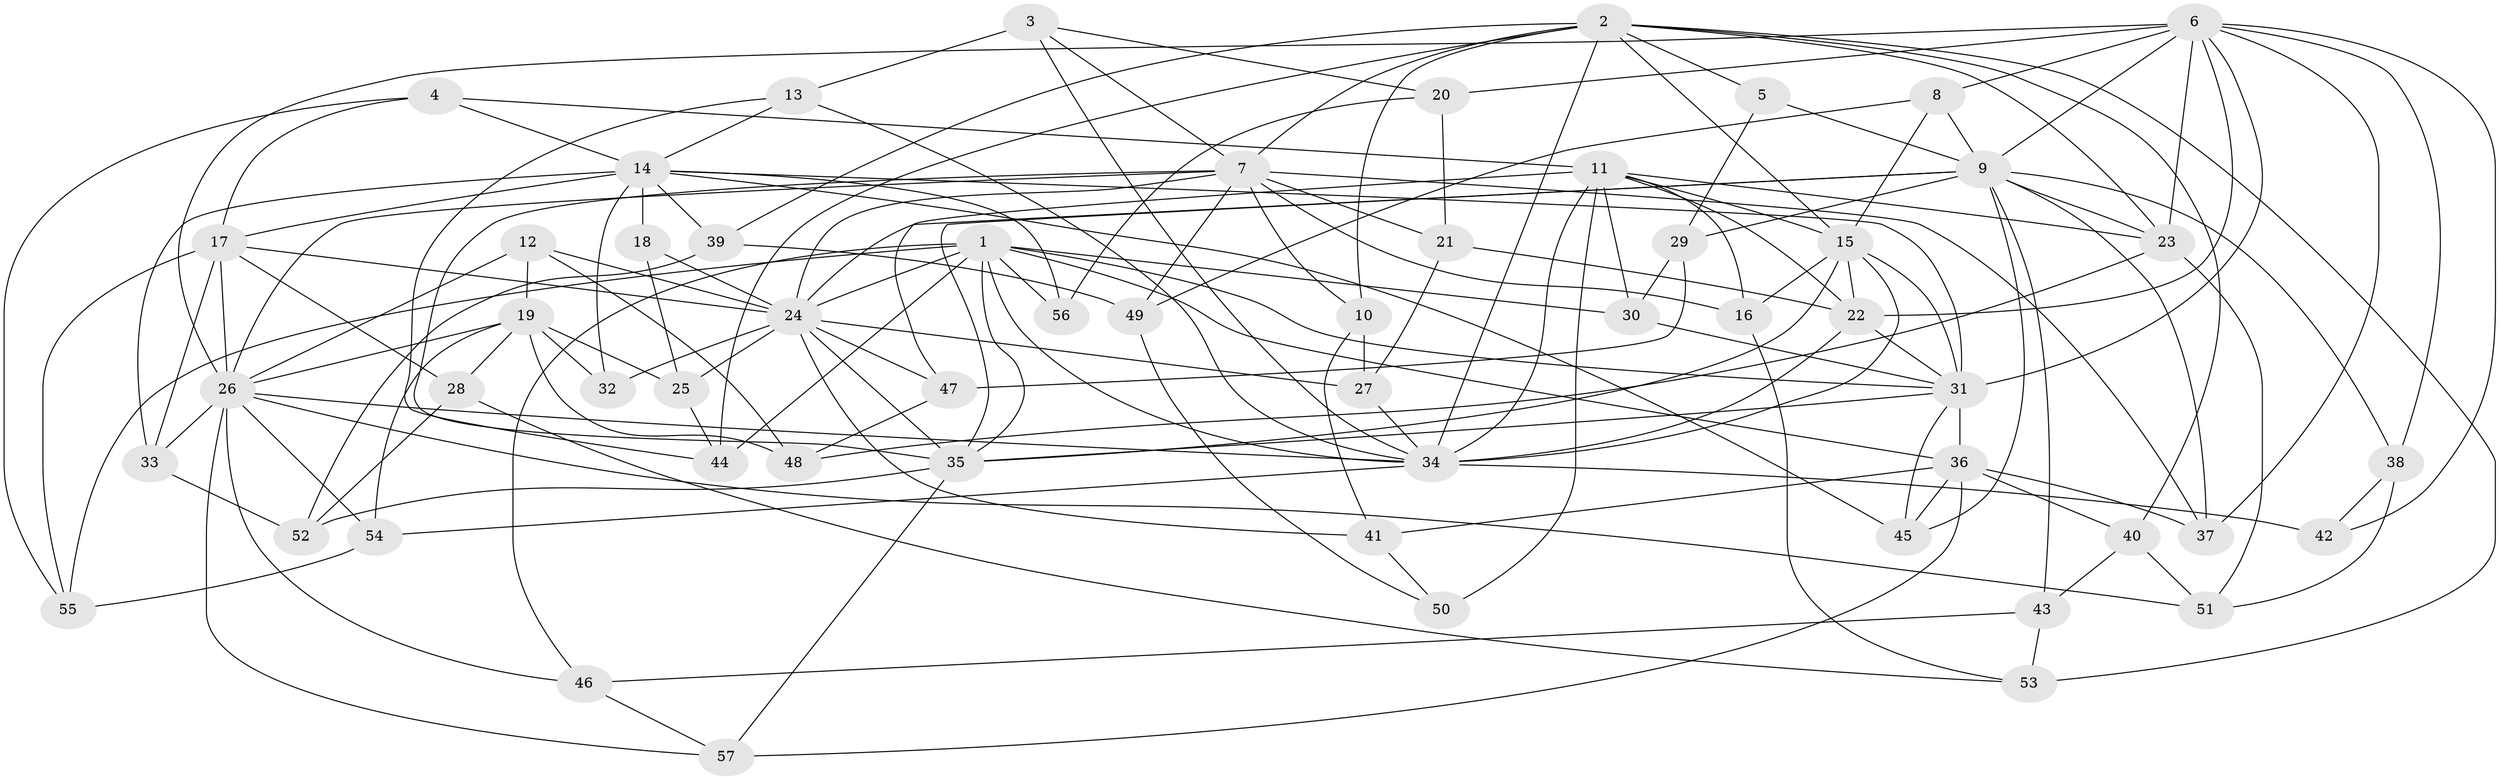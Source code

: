 // original degree distribution, {4: 1.0}
// Generated by graph-tools (version 1.1) at 2025/38/03/09/25 02:38:02]
// undirected, 57 vertices, 156 edges
graph export_dot {
graph [start="1"]
  node [color=gray90,style=filled];
  1;
  2;
  3;
  4;
  5;
  6;
  7;
  8;
  9;
  10;
  11;
  12;
  13;
  14;
  15;
  16;
  17;
  18;
  19;
  20;
  21;
  22;
  23;
  24;
  25;
  26;
  27;
  28;
  29;
  30;
  31;
  32;
  33;
  34;
  35;
  36;
  37;
  38;
  39;
  40;
  41;
  42;
  43;
  44;
  45;
  46;
  47;
  48;
  49;
  50;
  51;
  52;
  53;
  54;
  55;
  56;
  57;
  1 -- 24 [weight=1.0];
  1 -- 30 [weight=1.0];
  1 -- 31 [weight=1.0];
  1 -- 34 [weight=1.0];
  1 -- 35 [weight=1.0];
  1 -- 36 [weight=2.0];
  1 -- 44 [weight=1.0];
  1 -- 46 [weight=1.0];
  1 -- 55 [weight=1.0];
  1 -- 56 [weight=2.0];
  2 -- 5 [weight=2.0];
  2 -- 7 [weight=2.0];
  2 -- 10 [weight=1.0];
  2 -- 15 [weight=1.0];
  2 -- 23 [weight=1.0];
  2 -- 34 [weight=1.0];
  2 -- 39 [weight=1.0];
  2 -- 40 [weight=1.0];
  2 -- 44 [weight=1.0];
  2 -- 53 [weight=1.0];
  3 -- 7 [weight=1.0];
  3 -- 13 [weight=1.0];
  3 -- 20 [weight=1.0];
  3 -- 34 [weight=1.0];
  4 -- 11 [weight=1.0];
  4 -- 14 [weight=1.0];
  4 -- 17 [weight=1.0];
  4 -- 55 [weight=1.0];
  5 -- 9 [weight=1.0];
  5 -- 29 [weight=1.0];
  6 -- 8 [weight=1.0];
  6 -- 9 [weight=2.0];
  6 -- 20 [weight=1.0];
  6 -- 22 [weight=2.0];
  6 -- 23 [weight=1.0];
  6 -- 26 [weight=1.0];
  6 -- 31 [weight=1.0];
  6 -- 37 [weight=1.0];
  6 -- 38 [weight=1.0];
  6 -- 42 [weight=1.0];
  7 -- 10 [weight=1.0];
  7 -- 16 [weight=1.0];
  7 -- 21 [weight=1.0];
  7 -- 24 [weight=1.0];
  7 -- 26 [weight=2.0];
  7 -- 35 [weight=1.0];
  7 -- 37 [weight=1.0];
  7 -- 49 [weight=1.0];
  8 -- 9 [weight=1.0];
  8 -- 15 [weight=1.0];
  8 -- 49 [weight=1.0];
  9 -- 23 [weight=1.0];
  9 -- 24 [weight=1.0];
  9 -- 29 [weight=1.0];
  9 -- 35 [weight=1.0];
  9 -- 37 [weight=1.0];
  9 -- 38 [weight=1.0];
  9 -- 43 [weight=1.0];
  9 -- 45 [weight=1.0];
  10 -- 27 [weight=1.0];
  10 -- 41 [weight=1.0];
  11 -- 15 [weight=1.0];
  11 -- 16 [weight=1.0];
  11 -- 22 [weight=1.0];
  11 -- 23 [weight=1.0];
  11 -- 30 [weight=1.0];
  11 -- 34 [weight=1.0];
  11 -- 47 [weight=1.0];
  11 -- 50 [weight=2.0];
  12 -- 19 [weight=1.0];
  12 -- 24 [weight=1.0];
  12 -- 26 [weight=1.0];
  12 -- 48 [weight=1.0];
  13 -- 14 [weight=1.0];
  13 -- 34 [weight=1.0];
  13 -- 44 [weight=1.0];
  14 -- 17 [weight=2.0];
  14 -- 18 [weight=2.0];
  14 -- 31 [weight=1.0];
  14 -- 32 [weight=1.0];
  14 -- 33 [weight=1.0];
  14 -- 39 [weight=1.0];
  14 -- 45 [weight=1.0];
  14 -- 56 [weight=1.0];
  15 -- 16 [weight=1.0];
  15 -- 22 [weight=1.0];
  15 -- 31 [weight=1.0];
  15 -- 34 [weight=1.0];
  15 -- 35 [weight=1.0];
  16 -- 53 [weight=1.0];
  17 -- 24 [weight=1.0];
  17 -- 26 [weight=1.0];
  17 -- 28 [weight=1.0];
  17 -- 33 [weight=1.0];
  17 -- 55 [weight=1.0];
  18 -- 24 [weight=1.0];
  18 -- 25 [weight=1.0];
  19 -- 25 [weight=1.0];
  19 -- 26 [weight=1.0];
  19 -- 28 [weight=1.0];
  19 -- 32 [weight=2.0];
  19 -- 48 [weight=1.0];
  19 -- 54 [weight=1.0];
  20 -- 21 [weight=1.0];
  20 -- 56 [weight=1.0];
  21 -- 22 [weight=1.0];
  21 -- 27 [weight=1.0];
  22 -- 31 [weight=2.0];
  22 -- 34 [weight=1.0];
  23 -- 48 [weight=1.0];
  23 -- 51 [weight=1.0];
  24 -- 25 [weight=1.0];
  24 -- 27 [weight=1.0];
  24 -- 32 [weight=1.0];
  24 -- 35 [weight=1.0];
  24 -- 41 [weight=1.0];
  24 -- 47 [weight=1.0];
  25 -- 44 [weight=1.0];
  26 -- 33 [weight=1.0];
  26 -- 34 [weight=1.0];
  26 -- 46 [weight=1.0];
  26 -- 51 [weight=1.0];
  26 -- 54 [weight=1.0];
  26 -- 57 [weight=1.0];
  27 -- 34 [weight=1.0];
  28 -- 52 [weight=1.0];
  28 -- 53 [weight=1.0];
  29 -- 30 [weight=1.0];
  29 -- 47 [weight=1.0];
  30 -- 31 [weight=1.0];
  31 -- 35 [weight=1.0];
  31 -- 36 [weight=1.0];
  31 -- 45 [weight=1.0];
  33 -- 52 [weight=1.0];
  34 -- 42 [weight=2.0];
  34 -- 54 [weight=1.0];
  35 -- 52 [weight=1.0];
  35 -- 57 [weight=1.0];
  36 -- 37 [weight=1.0];
  36 -- 40 [weight=1.0];
  36 -- 41 [weight=1.0];
  36 -- 45 [weight=1.0];
  36 -- 57 [weight=1.0];
  38 -- 42 [weight=1.0];
  38 -- 51 [weight=1.0];
  39 -- 49 [weight=1.0];
  39 -- 52 [weight=1.0];
  40 -- 43 [weight=1.0];
  40 -- 51 [weight=1.0];
  41 -- 50 [weight=1.0];
  43 -- 46 [weight=1.0];
  43 -- 53 [weight=1.0];
  46 -- 57 [weight=1.0];
  47 -- 48 [weight=1.0];
  49 -- 50 [weight=1.0];
  54 -- 55 [weight=1.0];
}
